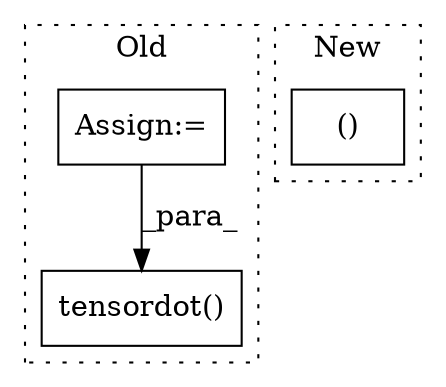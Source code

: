 digraph G {
subgraph cluster0 {
1 [label="tensordot()" a="75" s="3302,3348" l="13,1" shape="box"];
3 [label="Assign:=" a="68" s="2767" l="3" shape="box"];
label = "Old";
style="dotted";
}
subgraph cluster1 {
2 [label="()" a="54" s="2944" l="23" shape="box"];
label = "New";
style="dotted";
}
3 -> 1 [label="_para_"];
}